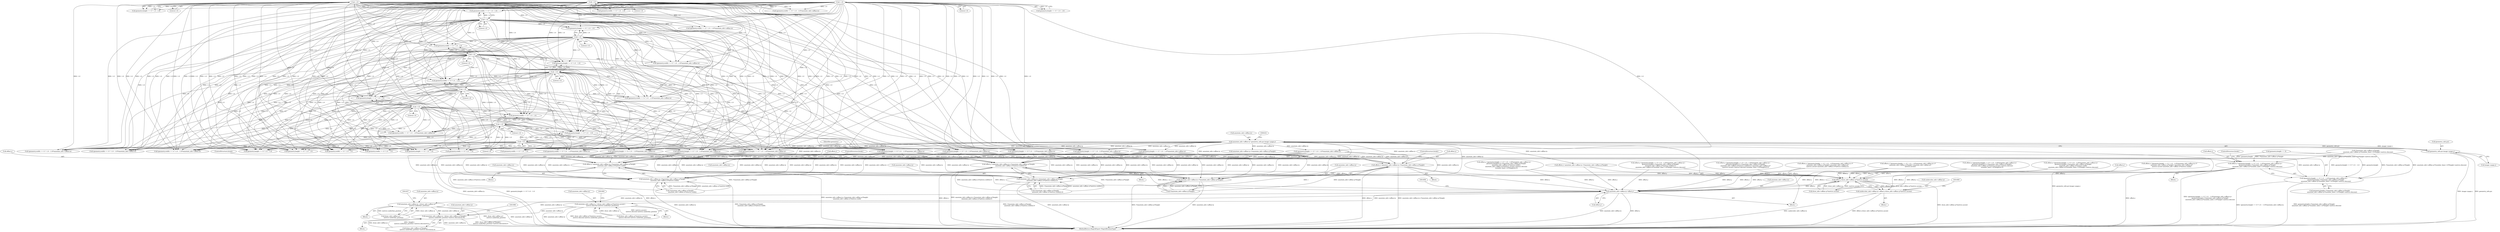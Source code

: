 digraph "0_ImageMagick_f595a1985233c399a05c0c37cc41de16a90dd025@pointer" {
"1001273" [label="(Call,(geometry.height == 0 ? 1.0 : -1.0)*annotate_info->affine.ty)"];
"1001281" [label="(Call,-1.0)"];
"1001239" [label="(Call,-1.0)"];
"1000798" [label="(Call,-1.0)"];
"1000740" [label="(Call,-1.0)"];
"1001394" [label="(Call,-1.0)"];
"1001332" [label="(Call,-1.0)"];
"1000901" [label="(Call,-1.0)"];
"1000850" [label="(Call,-1.0)"];
"1001030" [label="(Call,-1.0)"];
"1000961" [label="(Call,-1.0)"];
"1000582" [label="(Call,-1.0)"];
"1000416" [label="(Call,annotate_info->affine.ty=geometry_info.psi-image->page.y)"];
"1000422" [label="(Call,geometry_info.psi-image->page.y)"];
"1001268" [label="(Call,offset.y=(geometry.height == 0 ? 1.0 : -1.0)*annotate_info->affine.ty+\n          geometry.height+i*annotate_info->affine.sy*height-\n          annotate_info->affine.sy*(number_lines-1.0)*height+metrics.descent)"];
"1001794" [label="(Call,offset.y-draw_info->affine.sy*metrics.ascent)"];
"1001788" [label="(Call,undercolor_info->affine.ty=offset.y-draw_info->affine.sy*metrics.ascent)"];
"1001848" [label="(Call,annotate_info->affine.ty=offset.y)"];
"1001876" [label="(Call,annotate_info->affine.ty-=(draw_info->affine.sy*(metrics.ascent+\n          metrics.descent-metrics.underline_position)))"];
"1001972" [label="(Call,annotate_info->affine.ty-=(draw_info->affine.sy*(height+\n          metrics.underline_position+metrics.descent)/2.0))"];
"1001921" [label="(Call,annotate_info->affine.ty-=(draw_info->affine.sy*\n            metrics.underline_position))"];
"1001272" [label="(Call,(geometry.height == 0 ? 1.0 : -1.0)*annotate_info->affine.ty+\n          geometry.height+i*annotate_info->affine.sy*height-\n          annotate_info->affine.sy*(number_lines-1.0)*height+metrics.descent)"];
"1001588" [label="(Call,offset.y=annotate_info->affine.ty+i*annotate_info->affine.sy*height)"];
"1001592" [label="(Call,annotate_info->affine.ty+i*annotate_info->affine.sy*height)"];
"1001641" [label="(Call,offset.y=annotate_info->affine.ty+i*annotate_info->affine.sy*height-\n          annotate_info->affine.rx*metrics.width/2.0)"];
"1001645" [label="(Call,annotate_info->affine.ty+i*annotate_info->affine.sy*height-\n          annotate_info->affine.rx*metrics.width/2.0)"];
"1001704" [label="(Call,offset.y=annotate_info->affine.ty+i*annotate_info->affine.sy*height-\n          annotate_info->affine.rx*metrics.width)"];
"1001708" [label="(Call,annotate_info->affine.ty+i*annotate_info->affine.sy*height-\n          annotate_info->affine.rx*metrics.width)"];
"1000422" [label="(Call,geometry_info.psi-image->page.y)"];
"1001239" [label="(Call,-1.0)"];
"1001232" [label="(Call,(geometry.width == 0 ? -1.0 : 1.0)*annotate_info->affine.tx)"];
"1000786" [label="(Call,offset.y=(geometry.height == 0 ? -1.0 : 1.0)*annotate_info->affine.ty+i*\n          annotate_info->affine.sy*height+annotate_info->affine.sy*\n          metrics.ascent-annotate_info->affine.rx*metrics.width)"];
"1001651" [label="(Call,i*annotate_info->affine.sy*height-\n          annotate_info->affine.rx*metrics.width/2.0)"];
"1001641" [label="(Call,offset.y=annotate_info->affine.ty+i*annotate_info->affine.sy*height-\n          annotate_info->affine.rx*metrics.width/2.0)"];
"1000799" [label="(Literal,1.0)"];
"1000532" [label="(Call,(geometry.width == 0 ? -1.0 : 1.0)*annotate_info->affine.tx)"];
"1001507" [label="(Call,(geometry.height == 0 ? 1.0 : -1.0)*annotate_info->affine.ty)"];
"1001162" [label="(Call,(geometry.height == 0 ? -1.0 : 1.0)*annotate_info->affine.ty)"];
"1001451" [label="(Call,geometry.width == 0 ? 1.0 : -1.0)"];
"1001598" [label="(Call,i*annotate_info->affine.sy*height)"];
"1000844" [label="(Call,geometry.width == 0 ? -1.0 : 1.0)"];
"1001381" [label="(Call,offset.y=(geometry.height == 0 ? 1.0 : -1.0)*annotate_info->affine.ty+\n          geometry.height+i*annotate_info->affine.sy*height-\n          annotate_info->affine.rx*metrics.width/2.0-\n          annotate_info->affine.sy*(number_lines-1.0)*height+metrics.descent)"];
"1000901" [label="(Call,-1.0)"];
"1001283" [label="(Call,annotate_info->affine.ty)"];
"1001877" [label="(Call,annotate_info->affine.ty)"];
"1001921" [label="(Call,annotate_info->affine.ty-=(draw_info->affine.sy*\n            metrics.underline_position))"];
"1001274" [label="(Call,geometry.height == 0 ? 1.0 : -1.0)"];
"1001876" [label="(Call,annotate_info->affine.ty-=(draw_info->affine.sy*(metrics.ascent+\n          metrics.descent-metrics.underline_position)))"];
"1001920" [label="(Block,)"];
"1001292" [label="(Call,i*annotate_info->affine.sy*height-\n          annotate_info->affine.sy*(number_lines-1.0)*height+metrics.descent)"];
"1001023" [label="(Call,(geometry.height == 0 ? -1.0 : 1.0)*annotate_info->affine.ty)"];
"1001744" [label="(Block,)"];
"1001157" [label="(Call,offset.y=(geometry.height == 0 ? -1.0 : 1.0)*annotate_info->affine.ty+\n          geometry.height/2.0+i*annotate_info->affine.sy*height-\n          annotate_info->affine.rx*metrics.width+\n          annotate_info->affine.sy*(metrics.ascent+metrics.descent-\n          (number_lines-1.0)*height)/2.0)"];
"1000733" [label="(Call,geometry.width == 0 ? 1.0 : -1.0)"];
"1001450" [label="(Call,(geometry.width == 0 ? 1.0 : -1.0)*annotate_info->affine.tx)"];
"1000791" [label="(Call,(geometry.height == 0 ? -1.0 : 1.0)*annotate_info->affine.ty)"];
"1001288" [label="(Call,geometry.height+i*annotate_info->affine.sy*height-\n          annotate_info->affine.sy*(number_lines-1.0)*height+metrics.descent)"];
"1001568" [label="(Block,)"];
"1000955" [label="(Call,geometry.width == 0 ? -1.0 : 1.0)"];
"1000678" [label="(Call,(geometry.height == 0 ? -1.0 : 1.0)*annotate_info->affine.ty)"];
"1001607" [label="(ControlStructure,break;)"];
"1001733" [label="(ControlStructure,break;)"];
"1001849" [label="(Call,annotate_info->affine.ty)"];
"1001394" [label="(Call,-1.0)"];
"1001642" [label="(Call,offset.y)"];
"1001096" [label="(Call,geometry.width == 0 ? 1.0 : -1.0)"];
"1001024" [label="(Call,geometry.height == 0 ? -1.0 : 1.0)"];
"1001031" [label="(Literal,1.0)"];
"1001708" [label="(Call,annotate_info->affine.ty+i*annotate_info->affine.sy*height-\n          annotate_info->affine.rx*metrics.width)"];
"1001973" [label="(Call,annotate_info->affine.ty)"];
"1000902" [label="(Literal,1.0)"];
"1001798" [label="(Call,draw_info->affine.sy*metrics.ascent)"];
"1002025" [label="(MethodReturn,MagickExport MagickBooleanType)"];
"1001163" [label="(Call,geometry.height == 0 ? -1.0 : 1.0)"];
"1001674" [label="(Block,)"];
"1001972" [label="(Call,annotate_info->affine.ty-=(draw_info->affine.sy*(height+\n          metrics.underline_position+metrics.descent)/2.0))"];
"1001018" [label="(Call,offset.y=(geometry.height == 0 ? -1.0 : 1.0)*annotate_info->affine.ty+\n          geometry.height/2.0+i*annotate_info->affine.sy*height-\n          annotate_info->affine.rx*metrics.width/2.0+annotate_info->affine.sy*\n          (metrics.ascent+metrics.descent-(number_lines-1.0)*height)/2.0)"];
"1001704" [label="(Call,offset.y=annotate_info->affine.ty+i*annotate_info->affine.sy*height-\n          annotate_info->affine.rx*metrics.width)"];
"1000673" [label="(Call,offset.y=(geometry.height == 0 ? -1.0 : 1.0)*annotate_info->affine.ty+i*\n          annotate_info->affine.sy*height+annotate_info->affine.sy*\n          metrics.ascent-annotate_info->affine.rx*metrics.width/2.0)"];
"1001709" [label="(Call,annotate_info->affine.ty)"];
"1001971" [label="(Block,)"];
"1000416" [label="(Call,annotate_info->affine.ty=geometry_info.psi-image->page.y)"];
"1001593" [label="(Call,annotate_info->affine.ty)"];
"1001387" [label="(Call,geometry.height == 0 ? 1.0 : -1.0)"];
"1001922" [label="(Call,annotate_info->affine.ty)"];
"1001588" [label="(Call,offset.y=annotate_info->affine.ty+i*annotate_info->affine.sy*height)"];
"1001326" [label="(Call,geometry.width == 0 ? -1.0 : 1.0)"];
"1000505" [label="(Call,offset.y=annotate_info->affine.ty+i*annotate_info->affine.sy*height)"];
"1001705" [label="(Call,offset.y)"];
"1001788" [label="(Call,undercolor_info->affine.ty=offset.y-draw_info->affine.sy*metrics.ascent)"];
"1001333" [label="(Literal,1.0)"];
"1001672" [label="(ControlStructure,break;)"];
"1000423" [label="(Call,geometry_info.psi)"];
"1001325" [label="(Call,(geometry.width == 0 ? -1.0 : 1.0)*annotate_info->affine.tx)"];
"1000740" [label="(Call,-1.0)"];
"1001854" [label="(Call,offset.y)"];
"1001332" [label="(Call,-1.0)"];
"1001848" [label="(Call,annotate_info->affine.ty=offset.y)"];
"1000850" [label="(Call,-1.0)"];
"1000741" [label="(Literal,1.0)"];
"1001282" [label="(Literal,1.0)"];
"1000509" [label="(Call,annotate_info->affine.ty+i*annotate_info->affine.sy*height)"];
"1001978" [label="(Call,draw_info->affine.sy*(height+\n          metrics.underline_position+metrics.descent)/2.0)"];
"1000894" [label="(Call,(geometry.height == 0 ? -1.0 : 1.0)*annotate_info->affine.ty)"];
"1000617" [label="(Call,(geometry.width == 0 ? -1.0 : 1.0)*annotate_info->affine.tx)"];
"1000417" [label="(Call,annotate_info->affine.ty)"];
"1000533" [label="(Call,geometry.width == 0 ? -1.0 : 1.0)"];
"1000889" [label="(Call,offset.y=(geometry.height == 0 ? -1.0 : 1.0)*annotate_info->affine.ty+\n          geometry.height/2.0+i*annotate_info->affine.sy*height+\n          annotate_info->affine.sy*(metrics.ascent+metrics.descent-\n          (number_lines-1.0)*height)/2.0)"];
"1000583" [label="(Literal,1.0)"];
"1001269" [label="(Call,offset.y)"];
"1001646" [label="(Call,annotate_info->affine.ty)"];
"1001502" [label="(Call,offset.y=(geometry.height == 0 ? 1.0 : -1.0)*annotate_info->affine.ty+\n          geometry.height+i*annotate_info->affine.sy*height-\n          annotate_info->affine.rx*metrics.width-\n          annotate_info->affine.sy*(number_lines-1.0)*height+metrics.descent)"];
"1001795" [label="(Call,offset.y)"];
"1000895" [label="(Call,geometry.height == 0 ? -1.0 : 1.0)"];
"1001794" [label="(Call,offset.y-draw_info->affine.sy*metrics.ascent)"];
"1000792" [label="(Call,geometry.height == 0 ? -1.0 : 1.0)"];
"1000798" [label="(Call,-1.0)"];
"1001226" [label="(Block,)"];
"1001275" [label="(Call,geometry.height == 0)"];
"1001281" [label="(Call,-1.0)"];
"1001589" [label="(Call,offset.y)"];
"1001272" [label="(Call,(geometry.height == 0 ? 1.0 : -1.0)*annotate_info->affine.ty+\n          geometry.height+i*annotate_info->affine.sy*height-\n          annotate_info->affine.sy*(number_lines-1.0)*height+metrics.descent)"];
"1001508" [label="(Call,geometry.height == 0 ? 1.0 : -1.0)"];
"1001273" [label="(Call,(geometry.height == 0 ? 1.0 : -1.0)*annotate_info->affine.ty)"];
"1000570" [label="(Call,offset.y=(geometry.height == 0 ? -1.0 : 1.0)*annotate_info->affine.ty+i*\n          annotate_info->affine.sy*height+annotate_info->affine.sy*\n          metrics.ascent)"];
"1001395" [label="(Literal,1.0)"];
"1000618" [label="(Call,geometry.width == 0 ? -1.0 : 1.0)"];
"1000732" [label="(Call,(geometry.width == 0 ? 1.0 : -1.0)*annotate_info->affine.tx)"];
"1001317" [label="(ControlStructure,break;)"];
"1001386" [label="(Call,(geometry.height == 0 ? 1.0 : -1.0)*annotate_info->affine.ty)"];
"1000961" [label="(Call,-1.0)"];
"1001290" [label="(Identifier,geometry)"];
"1000392" [label="(Block,)"];
"1000576" [label="(Call,geometry.height == 0 ? -1.0 : 1.0)"];
"1000851" [label="(Literal,1.0)"];
"1001882" [label="(Call,draw_info->affine.sy*(metrics.ascent+\n          metrics.descent-metrics.underline_position))"];
"1001233" [label="(Call,geometry.width == 0 ? -1.0 : 1.0)"];
"1000962" [label="(Literal,1.0)"];
"1000575" [label="(Call,(geometry.height == 0 ? -1.0 : 1.0)*annotate_info->affine.ty)"];
"1001592" [label="(Call,annotate_info->affine.ty+i*annotate_info->affine.sy*height)"];
"1001789" [label="(Call,undercolor_info->affine.ty)"];
"1000843" [label="(Call,(geometry.width == 0 ? -1.0 : 1.0)*annotate_info->affine.tx)"];
"1000426" [label="(Call,image->page.y)"];
"1001030" [label="(Call,-1.0)"];
"1001875" [label="(Block,)"];
"1001095" [label="(Call,(geometry.width == 0 ? 1.0 : -1.0)*annotate_info->affine.tx)"];
"1001609" [label="(Block,)"];
"1001240" [label="(Literal,1.0)"];
"1000679" [label="(Call,geometry.height == 0 ? -1.0 : 1.0)"];
"1001268" [label="(Call,offset.y=(geometry.height == 0 ? 1.0 : -1.0)*annotate_info->affine.ty+\n          geometry.height+i*annotate_info->affine.sy*height-\n          annotate_info->affine.sy*(number_lines-1.0)*height+metrics.descent)"];
"1001645" [label="(Call,annotate_info->affine.ty+i*annotate_info->affine.sy*height-\n          annotate_info->affine.rx*metrics.width/2.0)"];
"1000954" [label="(Call,(geometry.width == 0 ? -1.0 : 1.0)*annotate_info->affine.tx)"];
"1001927" [label="(Call,draw_info->affine.sy*\n            metrics.underline_position)"];
"1000582" [label="(Call,-1.0)"];
"1001714" [label="(Call,i*annotate_info->affine.sy*height-\n          annotate_info->affine.rx*metrics.width)"];
"1001273" -> "1001272"  [label="AST: "];
"1001273" -> "1001283"  [label="CFG: "];
"1001274" -> "1001273"  [label="AST: "];
"1001283" -> "1001273"  [label="AST: "];
"1001290" -> "1001273"  [label="CFG: "];
"1001273" -> "1002025"  [label="DDG: annotate_info->affine.ty"];
"1001273" -> "1002025"  [label="DDG: geometry.height == 0 ? 1.0 : -1.0"];
"1001273" -> "1001268"  [label="DDG: geometry.height == 0 ? 1.0 : -1.0"];
"1001273" -> "1001268"  [label="DDG: annotate_info->affine.ty"];
"1001273" -> "1001272"  [label="DDG: geometry.height == 0 ? 1.0 : -1.0"];
"1001273" -> "1001272"  [label="DDG: annotate_info->affine.ty"];
"1001281" -> "1001273"  [label="DDG: 1.0"];
"1001239" -> "1001273"  [label="DDG: 1.0"];
"1000798" -> "1001273"  [label="DDG: 1.0"];
"1000740" -> "1001273"  [label="DDG: 1.0"];
"1001394" -> "1001273"  [label="DDG: 1.0"];
"1001332" -> "1001273"  [label="DDG: 1.0"];
"1000901" -> "1001273"  [label="DDG: 1.0"];
"1000850" -> "1001273"  [label="DDG: 1.0"];
"1001030" -> "1001273"  [label="DDG: 1.0"];
"1000961" -> "1001273"  [label="DDG: 1.0"];
"1000582" -> "1001273"  [label="DDG: 1.0"];
"1000416" -> "1001273"  [label="DDG: annotate_info->affine.ty"];
"1001273" -> "1001588"  [label="DDG: annotate_info->affine.ty"];
"1001273" -> "1001592"  [label="DDG: annotate_info->affine.ty"];
"1001273" -> "1001641"  [label="DDG: annotate_info->affine.ty"];
"1001273" -> "1001645"  [label="DDG: annotate_info->affine.ty"];
"1001273" -> "1001704"  [label="DDG: annotate_info->affine.ty"];
"1001273" -> "1001708"  [label="DDG: annotate_info->affine.ty"];
"1001281" -> "1001274"  [label="AST: "];
"1001281" -> "1001282"  [label="CFG: "];
"1001282" -> "1001281"  [label="AST: "];
"1001274" -> "1001281"  [label="CFG: "];
"1001281" -> "1000532"  [label="DDG: 1.0"];
"1001281" -> "1000533"  [label="DDG: 1.0"];
"1001281" -> "1000617"  [label="DDG: 1.0"];
"1001281" -> "1000618"  [label="DDG: 1.0"];
"1001281" -> "1000678"  [label="DDG: 1.0"];
"1001281" -> "1000679"  [label="DDG: 1.0"];
"1001281" -> "1001095"  [label="DDG: 1.0"];
"1001281" -> "1001096"  [label="DDG: 1.0"];
"1001281" -> "1001162"  [label="DDG: 1.0"];
"1001281" -> "1001163"  [label="DDG: 1.0"];
"1001281" -> "1001274"  [label="DDG: 1.0"];
"1001281" -> "1001450"  [label="DDG: 1.0"];
"1001281" -> "1001451"  [label="DDG: 1.0"];
"1001281" -> "1001507"  [label="DDG: 1.0"];
"1001281" -> "1001508"  [label="DDG: 1.0"];
"1001239" -> "1001233"  [label="AST: "];
"1001239" -> "1001240"  [label="CFG: "];
"1001240" -> "1001239"  [label="AST: "];
"1001233" -> "1001239"  [label="CFG: "];
"1001239" -> "1000532"  [label="DDG: 1.0"];
"1001239" -> "1000533"  [label="DDG: 1.0"];
"1001239" -> "1000617"  [label="DDG: 1.0"];
"1001239" -> "1000618"  [label="DDG: 1.0"];
"1001239" -> "1000678"  [label="DDG: 1.0"];
"1001239" -> "1000679"  [label="DDG: 1.0"];
"1001239" -> "1001095"  [label="DDG: 1.0"];
"1001239" -> "1001096"  [label="DDG: 1.0"];
"1001239" -> "1001162"  [label="DDG: 1.0"];
"1001239" -> "1001163"  [label="DDG: 1.0"];
"1001239" -> "1001232"  [label="DDG: 1.0"];
"1001239" -> "1001233"  [label="DDG: 1.0"];
"1001239" -> "1001274"  [label="DDG: 1.0"];
"1001239" -> "1001450"  [label="DDG: 1.0"];
"1001239" -> "1001451"  [label="DDG: 1.0"];
"1001239" -> "1001507"  [label="DDG: 1.0"];
"1001239" -> "1001508"  [label="DDG: 1.0"];
"1000798" -> "1000792"  [label="AST: "];
"1000798" -> "1000799"  [label="CFG: "];
"1000799" -> "1000798"  [label="AST: "];
"1000792" -> "1000798"  [label="CFG: "];
"1000798" -> "1000532"  [label="DDG: 1.0"];
"1000798" -> "1000533"  [label="DDG: 1.0"];
"1000798" -> "1000617"  [label="DDG: 1.0"];
"1000798" -> "1000618"  [label="DDG: 1.0"];
"1000798" -> "1000678"  [label="DDG: 1.0"];
"1000798" -> "1000679"  [label="DDG: 1.0"];
"1000798" -> "1000791"  [label="DDG: 1.0"];
"1000798" -> "1000792"  [label="DDG: 1.0"];
"1000798" -> "1001095"  [label="DDG: 1.0"];
"1000798" -> "1001096"  [label="DDG: 1.0"];
"1000798" -> "1001162"  [label="DDG: 1.0"];
"1000798" -> "1001163"  [label="DDG: 1.0"];
"1000798" -> "1001232"  [label="DDG: 1.0"];
"1000798" -> "1001233"  [label="DDG: 1.0"];
"1000798" -> "1001274"  [label="DDG: 1.0"];
"1000798" -> "1001450"  [label="DDG: 1.0"];
"1000798" -> "1001451"  [label="DDG: 1.0"];
"1000798" -> "1001507"  [label="DDG: 1.0"];
"1000798" -> "1001508"  [label="DDG: 1.0"];
"1000740" -> "1000733"  [label="AST: "];
"1000740" -> "1000741"  [label="CFG: "];
"1000741" -> "1000740"  [label="AST: "];
"1000733" -> "1000740"  [label="CFG: "];
"1000740" -> "1000532"  [label="DDG: 1.0"];
"1000740" -> "1000533"  [label="DDG: 1.0"];
"1000740" -> "1000617"  [label="DDG: 1.0"];
"1000740" -> "1000618"  [label="DDG: 1.0"];
"1000740" -> "1000678"  [label="DDG: 1.0"];
"1000740" -> "1000679"  [label="DDG: 1.0"];
"1000740" -> "1000732"  [label="DDG: 1.0"];
"1000740" -> "1000733"  [label="DDG: 1.0"];
"1000740" -> "1000791"  [label="DDG: 1.0"];
"1000740" -> "1000792"  [label="DDG: 1.0"];
"1000740" -> "1001095"  [label="DDG: 1.0"];
"1000740" -> "1001096"  [label="DDG: 1.0"];
"1000740" -> "1001162"  [label="DDG: 1.0"];
"1000740" -> "1001163"  [label="DDG: 1.0"];
"1000740" -> "1001232"  [label="DDG: 1.0"];
"1000740" -> "1001233"  [label="DDG: 1.0"];
"1000740" -> "1001274"  [label="DDG: 1.0"];
"1000740" -> "1001450"  [label="DDG: 1.0"];
"1000740" -> "1001451"  [label="DDG: 1.0"];
"1000740" -> "1001507"  [label="DDG: 1.0"];
"1000740" -> "1001508"  [label="DDG: 1.0"];
"1001394" -> "1001387"  [label="AST: "];
"1001394" -> "1001395"  [label="CFG: "];
"1001395" -> "1001394"  [label="AST: "];
"1001387" -> "1001394"  [label="CFG: "];
"1001394" -> "1000532"  [label="DDG: 1.0"];
"1001394" -> "1000533"  [label="DDG: 1.0"];
"1001394" -> "1000617"  [label="DDG: 1.0"];
"1001394" -> "1000618"  [label="DDG: 1.0"];
"1001394" -> "1000678"  [label="DDG: 1.0"];
"1001394" -> "1000679"  [label="DDG: 1.0"];
"1001394" -> "1000732"  [label="DDG: 1.0"];
"1001394" -> "1000733"  [label="DDG: 1.0"];
"1001394" -> "1000791"  [label="DDG: 1.0"];
"1001394" -> "1000792"  [label="DDG: 1.0"];
"1001394" -> "1001095"  [label="DDG: 1.0"];
"1001394" -> "1001096"  [label="DDG: 1.0"];
"1001394" -> "1001162"  [label="DDG: 1.0"];
"1001394" -> "1001163"  [label="DDG: 1.0"];
"1001394" -> "1001232"  [label="DDG: 1.0"];
"1001394" -> "1001233"  [label="DDG: 1.0"];
"1001394" -> "1001274"  [label="DDG: 1.0"];
"1001394" -> "1001386"  [label="DDG: 1.0"];
"1001394" -> "1001387"  [label="DDG: 1.0"];
"1001394" -> "1001450"  [label="DDG: 1.0"];
"1001394" -> "1001451"  [label="DDG: 1.0"];
"1001394" -> "1001507"  [label="DDG: 1.0"];
"1001394" -> "1001508"  [label="DDG: 1.0"];
"1001332" -> "1001326"  [label="AST: "];
"1001332" -> "1001333"  [label="CFG: "];
"1001333" -> "1001332"  [label="AST: "];
"1001326" -> "1001332"  [label="CFG: "];
"1001332" -> "1000532"  [label="DDG: 1.0"];
"1001332" -> "1000533"  [label="DDG: 1.0"];
"1001332" -> "1000617"  [label="DDG: 1.0"];
"1001332" -> "1000618"  [label="DDG: 1.0"];
"1001332" -> "1000678"  [label="DDG: 1.0"];
"1001332" -> "1000679"  [label="DDG: 1.0"];
"1001332" -> "1000732"  [label="DDG: 1.0"];
"1001332" -> "1000733"  [label="DDG: 1.0"];
"1001332" -> "1000791"  [label="DDG: 1.0"];
"1001332" -> "1000792"  [label="DDG: 1.0"];
"1001332" -> "1001095"  [label="DDG: 1.0"];
"1001332" -> "1001096"  [label="DDG: 1.0"];
"1001332" -> "1001162"  [label="DDG: 1.0"];
"1001332" -> "1001163"  [label="DDG: 1.0"];
"1001332" -> "1001232"  [label="DDG: 1.0"];
"1001332" -> "1001233"  [label="DDG: 1.0"];
"1001332" -> "1001274"  [label="DDG: 1.0"];
"1001332" -> "1001325"  [label="DDG: 1.0"];
"1001332" -> "1001326"  [label="DDG: 1.0"];
"1001332" -> "1001386"  [label="DDG: 1.0"];
"1001332" -> "1001387"  [label="DDG: 1.0"];
"1001332" -> "1001450"  [label="DDG: 1.0"];
"1001332" -> "1001451"  [label="DDG: 1.0"];
"1001332" -> "1001507"  [label="DDG: 1.0"];
"1001332" -> "1001508"  [label="DDG: 1.0"];
"1000901" -> "1000895"  [label="AST: "];
"1000901" -> "1000902"  [label="CFG: "];
"1000902" -> "1000901"  [label="AST: "];
"1000895" -> "1000901"  [label="CFG: "];
"1000901" -> "1000532"  [label="DDG: 1.0"];
"1000901" -> "1000533"  [label="DDG: 1.0"];
"1000901" -> "1000617"  [label="DDG: 1.0"];
"1000901" -> "1000618"  [label="DDG: 1.0"];
"1000901" -> "1000678"  [label="DDG: 1.0"];
"1000901" -> "1000679"  [label="DDG: 1.0"];
"1000901" -> "1000732"  [label="DDG: 1.0"];
"1000901" -> "1000733"  [label="DDG: 1.0"];
"1000901" -> "1000791"  [label="DDG: 1.0"];
"1000901" -> "1000792"  [label="DDG: 1.0"];
"1000901" -> "1000894"  [label="DDG: 1.0"];
"1000901" -> "1000895"  [label="DDG: 1.0"];
"1000901" -> "1001095"  [label="DDG: 1.0"];
"1000901" -> "1001096"  [label="DDG: 1.0"];
"1000901" -> "1001162"  [label="DDG: 1.0"];
"1000901" -> "1001163"  [label="DDG: 1.0"];
"1000901" -> "1001232"  [label="DDG: 1.0"];
"1000901" -> "1001233"  [label="DDG: 1.0"];
"1000901" -> "1001274"  [label="DDG: 1.0"];
"1000901" -> "1001325"  [label="DDG: 1.0"];
"1000901" -> "1001326"  [label="DDG: 1.0"];
"1000901" -> "1001386"  [label="DDG: 1.0"];
"1000901" -> "1001387"  [label="DDG: 1.0"];
"1000901" -> "1001450"  [label="DDG: 1.0"];
"1000901" -> "1001451"  [label="DDG: 1.0"];
"1000901" -> "1001507"  [label="DDG: 1.0"];
"1000901" -> "1001508"  [label="DDG: 1.0"];
"1000850" -> "1000844"  [label="AST: "];
"1000850" -> "1000851"  [label="CFG: "];
"1000851" -> "1000850"  [label="AST: "];
"1000844" -> "1000850"  [label="CFG: "];
"1000850" -> "1000532"  [label="DDG: 1.0"];
"1000850" -> "1000533"  [label="DDG: 1.0"];
"1000850" -> "1000617"  [label="DDG: 1.0"];
"1000850" -> "1000618"  [label="DDG: 1.0"];
"1000850" -> "1000678"  [label="DDG: 1.0"];
"1000850" -> "1000679"  [label="DDG: 1.0"];
"1000850" -> "1000732"  [label="DDG: 1.0"];
"1000850" -> "1000733"  [label="DDG: 1.0"];
"1000850" -> "1000791"  [label="DDG: 1.0"];
"1000850" -> "1000792"  [label="DDG: 1.0"];
"1000850" -> "1000843"  [label="DDG: 1.0"];
"1000850" -> "1000844"  [label="DDG: 1.0"];
"1000850" -> "1000894"  [label="DDG: 1.0"];
"1000850" -> "1000895"  [label="DDG: 1.0"];
"1000850" -> "1001095"  [label="DDG: 1.0"];
"1000850" -> "1001096"  [label="DDG: 1.0"];
"1000850" -> "1001162"  [label="DDG: 1.0"];
"1000850" -> "1001163"  [label="DDG: 1.0"];
"1000850" -> "1001232"  [label="DDG: 1.0"];
"1000850" -> "1001233"  [label="DDG: 1.0"];
"1000850" -> "1001274"  [label="DDG: 1.0"];
"1000850" -> "1001325"  [label="DDG: 1.0"];
"1000850" -> "1001326"  [label="DDG: 1.0"];
"1000850" -> "1001386"  [label="DDG: 1.0"];
"1000850" -> "1001387"  [label="DDG: 1.0"];
"1000850" -> "1001450"  [label="DDG: 1.0"];
"1000850" -> "1001451"  [label="DDG: 1.0"];
"1000850" -> "1001507"  [label="DDG: 1.0"];
"1000850" -> "1001508"  [label="DDG: 1.0"];
"1001030" -> "1001024"  [label="AST: "];
"1001030" -> "1001031"  [label="CFG: "];
"1001031" -> "1001030"  [label="AST: "];
"1001024" -> "1001030"  [label="CFG: "];
"1001030" -> "1000532"  [label="DDG: 1.0"];
"1001030" -> "1000533"  [label="DDG: 1.0"];
"1001030" -> "1000617"  [label="DDG: 1.0"];
"1001030" -> "1000618"  [label="DDG: 1.0"];
"1001030" -> "1000678"  [label="DDG: 1.0"];
"1001030" -> "1000679"  [label="DDG: 1.0"];
"1001030" -> "1000732"  [label="DDG: 1.0"];
"1001030" -> "1000733"  [label="DDG: 1.0"];
"1001030" -> "1000791"  [label="DDG: 1.0"];
"1001030" -> "1000792"  [label="DDG: 1.0"];
"1001030" -> "1000843"  [label="DDG: 1.0"];
"1001030" -> "1000844"  [label="DDG: 1.0"];
"1001030" -> "1000894"  [label="DDG: 1.0"];
"1001030" -> "1000895"  [label="DDG: 1.0"];
"1001030" -> "1001023"  [label="DDG: 1.0"];
"1001030" -> "1001024"  [label="DDG: 1.0"];
"1001030" -> "1001095"  [label="DDG: 1.0"];
"1001030" -> "1001096"  [label="DDG: 1.0"];
"1001030" -> "1001162"  [label="DDG: 1.0"];
"1001030" -> "1001163"  [label="DDG: 1.0"];
"1001030" -> "1001232"  [label="DDG: 1.0"];
"1001030" -> "1001233"  [label="DDG: 1.0"];
"1001030" -> "1001274"  [label="DDG: 1.0"];
"1001030" -> "1001325"  [label="DDG: 1.0"];
"1001030" -> "1001326"  [label="DDG: 1.0"];
"1001030" -> "1001386"  [label="DDG: 1.0"];
"1001030" -> "1001387"  [label="DDG: 1.0"];
"1001030" -> "1001450"  [label="DDG: 1.0"];
"1001030" -> "1001451"  [label="DDG: 1.0"];
"1001030" -> "1001507"  [label="DDG: 1.0"];
"1001030" -> "1001508"  [label="DDG: 1.0"];
"1000961" -> "1000955"  [label="AST: "];
"1000961" -> "1000962"  [label="CFG: "];
"1000962" -> "1000961"  [label="AST: "];
"1000955" -> "1000961"  [label="CFG: "];
"1000961" -> "1000532"  [label="DDG: 1.0"];
"1000961" -> "1000533"  [label="DDG: 1.0"];
"1000961" -> "1000617"  [label="DDG: 1.0"];
"1000961" -> "1000618"  [label="DDG: 1.0"];
"1000961" -> "1000678"  [label="DDG: 1.0"];
"1000961" -> "1000679"  [label="DDG: 1.0"];
"1000961" -> "1000732"  [label="DDG: 1.0"];
"1000961" -> "1000733"  [label="DDG: 1.0"];
"1000961" -> "1000791"  [label="DDG: 1.0"];
"1000961" -> "1000792"  [label="DDG: 1.0"];
"1000961" -> "1000843"  [label="DDG: 1.0"];
"1000961" -> "1000844"  [label="DDG: 1.0"];
"1000961" -> "1000894"  [label="DDG: 1.0"];
"1000961" -> "1000895"  [label="DDG: 1.0"];
"1000961" -> "1000954"  [label="DDG: 1.0"];
"1000961" -> "1000955"  [label="DDG: 1.0"];
"1000961" -> "1001023"  [label="DDG: 1.0"];
"1000961" -> "1001024"  [label="DDG: 1.0"];
"1000961" -> "1001095"  [label="DDG: 1.0"];
"1000961" -> "1001096"  [label="DDG: 1.0"];
"1000961" -> "1001162"  [label="DDG: 1.0"];
"1000961" -> "1001163"  [label="DDG: 1.0"];
"1000961" -> "1001232"  [label="DDG: 1.0"];
"1000961" -> "1001233"  [label="DDG: 1.0"];
"1000961" -> "1001274"  [label="DDG: 1.0"];
"1000961" -> "1001325"  [label="DDG: 1.0"];
"1000961" -> "1001326"  [label="DDG: 1.0"];
"1000961" -> "1001386"  [label="DDG: 1.0"];
"1000961" -> "1001387"  [label="DDG: 1.0"];
"1000961" -> "1001450"  [label="DDG: 1.0"];
"1000961" -> "1001451"  [label="DDG: 1.0"];
"1000961" -> "1001507"  [label="DDG: 1.0"];
"1000961" -> "1001508"  [label="DDG: 1.0"];
"1000582" -> "1000576"  [label="AST: "];
"1000582" -> "1000583"  [label="CFG: "];
"1000583" -> "1000582"  [label="AST: "];
"1000576" -> "1000582"  [label="CFG: "];
"1000582" -> "1000532"  [label="DDG: 1.0"];
"1000582" -> "1000533"  [label="DDG: 1.0"];
"1000582" -> "1000575"  [label="DDG: 1.0"];
"1000582" -> "1000576"  [label="DDG: 1.0"];
"1000582" -> "1000617"  [label="DDG: 1.0"];
"1000582" -> "1000618"  [label="DDG: 1.0"];
"1000582" -> "1000678"  [label="DDG: 1.0"];
"1000582" -> "1000679"  [label="DDG: 1.0"];
"1000582" -> "1000732"  [label="DDG: 1.0"];
"1000582" -> "1000733"  [label="DDG: 1.0"];
"1000582" -> "1000791"  [label="DDG: 1.0"];
"1000582" -> "1000792"  [label="DDG: 1.0"];
"1000582" -> "1000843"  [label="DDG: 1.0"];
"1000582" -> "1000844"  [label="DDG: 1.0"];
"1000582" -> "1000894"  [label="DDG: 1.0"];
"1000582" -> "1000895"  [label="DDG: 1.0"];
"1000582" -> "1000954"  [label="DDG: 1.0"];
"1000582" -> "1000955"  [label="DDG: 1.0"];
"1000582" -> "1001023"  [label="DDG: 1.0"];
"1000582" -> "1001024"  [label="DDG: 1.0"];
"1000582" -> "1001095"  [label="DDG: 1.0"];
"1000582" -> "1001096"  [label="DDG: 1.0"];
"1000582" -> "1001162"  [label="DDG: 1.0"];
"1000582" -> "1001163"  [label="DDG: 1.0"];
"1000582" -> "1001232"  [label="DDG: 1.0"];
"1000582" -> "1001233"  [label="DDG: 1.0"];
"1000582" -> "1001274"  [label="DDG: 1.0"];
"1000582" -> "1001325"  [label="DDG: 1.0"];
"1000582" -> "1001326"  [label="DDG: 1.0"];
"1000582" -> "1001386"  [label="DDG: 1.0"];
"1000582" -> "1001387"  [label="DDG: 1.0"];
"1000582" -> "1001450"  [label="DDG: 1.0"];
"1000582" -> "1001451"  [label="DDG: 1.0"];
"1000582" -> "1001507"  [label="DDG: 1.0"];
"1000582" -> "1001508"  [label="DDG: 1.0"];
"1000416" -> "1000392"  [label="AST: "];
"1000416" -> "1000422"  [label="CFG: "];
"1000417" -> "1000416"  [label="AST: "];
"1000422" -> "1000416"  [label="AST: "];
"1000432" -> "1000416"  [label="CFG: "];
"1000416" -> "1002025"  [label="DDG: geometry_info.psi-image->page.y"];
"1000422" -> "1000416"  [label="DDG: geometry_info.psi"];
"1000422" -> "1000416"  [label="DDG: image->page.y"];
"1000416" -> "1000505"  [label="DDG: annotate_info->affine.ty"];
"1000416" -> "1000509"  [label="DDG: annotate_info->affine.ty"];
"1000416" -> "1000575"  [label="DDG: annotate_info->affine.ty"];
"1000416" -> "1000678"  [label="DDG: annotate_info->affine.ty"];
"1000416" -> "1000791"  [label="DDG: annotate_info->affine.ty"];
"1000416" -> "1000894"  [label="DDG: annotate_info->affine.ty"];
"1000416" -> "1001023"  [label="DDG: annotate_info->affine.ty"];
"1000416" -> "1001162"  [label="DDG: annotate_info->affine.ty"];
"1000416" -> "1001386"  [label="DDG: annotate_info->affine.ty"];
"1000416" -> "1001507"  [label="DDG: annotate_info->affine.ty"];
"1000416" -> "1001588"  [label="DDG: annotate_info->affine.ty"];
"1000416" -> "1001592"  [label="DDG: annotate_info->affine.ty"];
"1000416" -> "1001641"  [label="DDG: annotate_info->affine.ty"];
"1000416" -> "1001645"  [label="DDG: annotate_info->affine.ty"];
"1000416" -> "1001704"  [label="DDG: annotate_info->affine.ty"];
"1000416" -> "1001708"  [label="DDG: annotate_info->affine.ty"];
"1000422" -> "1000426"  [label="CFG: "];
"1000423" -> "1000422"  [label="AST: "];
"1000426" -> "1000422"  [label="AST: "];
"1000422" -> "1002025"  [label="DDG: image->page.y"];
"1000422" -> "1002025"  [label="DDG: geometry_info.psi"];
"1001268" -> "1001226"  [label="AST: "];
"1001268" -> "1001272"  [label="CFG: "];
"1001269" -> "1001268"  [label="AST: "];
"1001272" -> "1001268"  [label="AST: "];
"1001317" -> "1001268"  [label="CFG: "];
"1001268" -> "1002025"  [label="DDG: (geometry.height == 0 ? 1.0 : -1.0)*annotate_info->affine.ty+\n          geometry.height+i*annotate_info->affine.sy*height-\n          annotate_info->affine.sy*(number_lines-1.0)*height+metrics.descent"];
"1001268" -> "1002025"  [label="DDG: offset.y"];
"1001275" -> "1001268"  [label="DDG: geometry.height"];
"1001292" -> "1001268"  [label="DDG: i*annotate_info->affine.sy*height"];
"1001292" -> "1001268"  [label="DDG: annotate_info->affine.sy*(number_lines-1.0)*height+metrics.descent"];
"1001268" -> "1001794"  [label="DDG: offset.y"];
"1001268" -> "1001848"  [label="DDG: offset.y"];
"1001794" -> "1001788"  [label="AST: "];
"1001794" -> "1001798"  [label="CFG: "];
"1001795" -> "1001794"  [label="AST: "];
"1001798" -> "1001794"  [label="AST: "];
"1001788" -> "1001794"  [label="CFG: "];
"1001794" -> "1002025"  [label="DDG: draw_info->affine.sy*metrics.ascent"];
"1001794" -> "1001788"  [label="DDG: offset.y"];
"1001794" -> "1001788"  [label="DDG: draw_info->affine.sy*metrics.ascent"];
"1000570" -> "1001794"  [label="DDG: offset.y"];
"1001704" -> "1001794"  [label="DDG: offset.y"];
"1000505" -> "1001794"  [label="DDG: offset.y"];
"1001588" -> "1001794"  [label="DDG: offset.y"];
"1000889" -> "1001794"  [label="DDG: offset.y"];
"1000673" -> "1001794"  [label="DDG: offset.y"];
"1000786" -> "1001794"  [label="DDG: offset.y"];
"1001157" -> "1001794"  [label="DDG: offset.y"];
"1001502" -> "1001794"  [label="DDG: offset.y"];
"1001381" -> "1001794"  [label="DDG: offset.y"];
"1001018" -> "1001794"  [label="DDG: offset.y"];
"1001641" -> "1001794"  [label="DDG: offset.y"];
"1001798" -> "1001794"  [label="DDG: draw_info->affine.sy"];
"1001798" -> "1001794"  [label="DDG: metrics.ascent"];
"1001794" -> "1001848"  [label="DDG: offset.y"];
"1001788" -> "1001744"  [label="AST: "];
"1001789" -> "1001788"  [label="AST: "];
"1001808" -> "1001788"  [label="CFG: "];
"1001788" -> "1002025"  [label="DDG: offset.y-draw_info->affine.sy*metrics.ascent"];
"1001788" -> "1002025"  [label="DDG: undercolor_info->affine.ty"];
"1001848" -> "1000392"  [label="AST: "];
"1001848" -> "1001854"  [label="CFG: "];
"1001849" -> "1001848"  [label="AST: "];
"1001854" -> "1001848"  [label="AST: "];
"1001858" -> "1001848"  [label="CFG: "];
"1001848" -> "1002025"  [label="DDG: offset.y"];
"1001848" -> "1002025"  [label="DDG: annotate_info->affine.ty"];
"1000570" -> "1001848"  [label="DDG: offset.y"];
"1001704" -> "1001848"  [label="DDG: offset.y"];
"1000505" -> "1001848"  [label="DDG: offset.y"];
"1001588" -> "1001848"  [label="DDG: offset.y"];
"1000889" -> "1001848"  [label="DDG: offset.y"];
"1000673" -> "1001848"  [label="DDG: offset.y"];
"1000786" -> "1001848"  [label="DDG: offset.y"];
"1001157" -> "1001848"  [label="DDG: offset.y"];
"1001502" -> "1001848"  [label="DDG: offset.y"];
"1001381" -> "1001848"  [label="DDG: offset.y"];
"1001018" -> "1001848"  [label="DDG: offset.y"];
"1001641" -> "1001848"  [label="DDG: offset.y"];
"1001848" -> "1001876"  [label="DDG: annotate_info->affine.ty"];
"1001848" -> "1001921"  [label="DDG: annotate_info->affine.ty"];
"1001848" -> "1001972"  [label="DDG: annotate_info->affine.ty"];
"1001876" -> "1001875"  [label="AST: "];
"1001876" -> "1001882"  [label="CFG: "];
"1001877" -> "1001876"  [label="AST: "];
"1001882" -> "1001876"  [label="AST: "];
"1001900" -> "1001876"  [label="CFG: "];
"1001876" -> "1002025"  [label="DDG: annotate_info->affine.ty"];
"1001876" -> "1002025"  [label="DDG: draw_info->affine.sy*(metrics.ascent+\n          metrics.descent-metrics.underline_position)"];
"1001882" -> "1001876"  [label="DDG: draw_info->affine.sy"];
"1001882" -> "1001876"  [label="DDG: metrics.ascent+\n          metrics.descent-metrics.underline_position"];
"1001876" -> "1001972"  [label="DDG: annotate_info->affine.ty"];
"1001972" -> "1001971"  [label="AST: "];
"1001972" -> "1001978"  [label="CFG: "];
"1001973" -> "1001972"  [label="AST: "];
"1001978" -> "1001972"  [label="AST: "];
"1001996" -> "1001972"  [label="CFG: "];
"1001972" -> "1002025"  [label="DDG: draw_info->affine.sy*(height+\n          metrics.underline_position+metrics.descent)/2.0"];
"1001972" -> "1002025"  [label="DDG: annotate_info->affine.ty"];
"1001978" -> "1001972"  [label="DDG: draw_info->affine.sy"];
"1001978" -> "1001972"  [label="DDG: (height+\n          metrics.underline_position+metrics.descent)/2.0"];
"1001921" -> "1001972"  [label="DDG: annotate_info->affine.ty"];
"1001921" -> "1001920"  [label="AST: "];
"1001921" -> "1001927"  [label="CFG: "];
"1001922" -> "1001921"  [label="AST: "];
"1001927" -> "1001921"  [label="AST: "];
"1001937" -> "1001921"  [label="CFG: "];
"1001921" -> "1002025"  [label="DDG: annotate_info->affine.ty"];
"1001921" -> "1002025"  [label="DDG: draw_info->affine.sy*\n            metrics.underline_position"];
"1001927" -> "1001921"  [label="DDG: draw_info->affine.sy"];
"1001927" -> "1001921"  [label="DDG: metrics.underline_position"];
"1001272" -> "1001288"  [label="CFG: "];
"1001288" -> "1001272"  [label="AST: "];
"1001272" -> "1002025"  [label="DDG: (geometry.height == 0 ? 1.0 : -1.0)*annotate_info->affine.ty"];
"1001272" -> "1002025"  [label="DDG: geometry.height+i*annotate_info->affine.sy*height-\n          annotate_info->affine.sy*(number_lines-1.0)*height+metrics.descent"];
"1001275" -> "1001272"  [label="DDG: geometry.height"];
"1001292" -> "1001272"  [label="DDG: i*annotate_info->affine.sy*height"];
"1001292" -> "1001272"  [label="DDG: annotate_info->affine.sy*(number_lines-1.0)*height+metrics.descent"];
"1001588" -> "1001568"  [label="AST: "];
"1001588" -> "1001592"  [label="CFG: "];
"1001589" -> "1001588"  [label="AST: "];
"1001592" -> "1001588"  [label="AST: "];
"1001607" -> "1001588"  [label="CFG: "];
"1001588" -> "1002025"  [label="DDG: offset.y"];
"1001588" -> "1002025"  [label="DDG: annotate_info->affine.ty+i*annotate_info->affine.sy*height"];
"1001507" -> "1001588"  [label="DDG: annotate_info->affine.ty"];
"1001162" -> "1001588"  [label="DDG: annotate_info->affine.ty"];
"1000894" -> "1001588"  [label="DDG: annotate_info->affine.ty"];
"1001023" -> "1001588"  [label="DDG: annotate_info->affine.ty"];
"1000678" -> "1001588"  [label="DDG: annotate_info->affine.ty"];
"1000791" -> "1001588"  [label="DDG: annotate_info->affine.ty"];
"1000575" -> "1001588"  [label="DDG: annotate_info->affine.ty"];
"1001386" -> "1001588"  [label="DDG: annotate_info->affine.ty"];
"1001598" -> "1001588"  [label="DDG: i"];
"1001598" -> "1001588"  [label="DDG: annotate_info->affine.sy*height"];
"1001592" -> "1001598"  [label="CFG: "];
"1001593" -> "1001592"  [label="AST: "];
"1001598" -> "1001592"  [label="AST: "];
"1001592" -> "1002025"  [label="DDG: annotate_info->affine.ty"];
"1001592" -> "1002025"  [label="DDG: i*annotate_info->affine.sy*height"];
"1001507" -> "1001592"  [label="DDG: annotate_info->affine.ty"];
"1001162" -> "1001592"  [label="DDG: annotate_info->affine.ty"];
"1000894" -> "1001592"  [label="DDG: annotate_info->affine.ty"];
"1001023" -> "1001592"  [label="DDG: annotate_info->affine.ty"];
"1000678" -> "1001592"  [label="DDG: annotate_info->affine.ty"];
"1000791" -> "1001592"  [label="DDG: annotate_info->affine.ty"];
"1000575" -> "1001592"  [label="DDG: annotate_info->affine.ty"];
"1001386" -> "1001592"  [label="DDG: annotate_info->affine.ty"];
"1001598" -> "1001592"  [label="DDG: i"];
"1001598" -> "1001592"  [label="DDG: annotate_info->affine.sy*height"];
"1001641" -> "1001609"  [label="AST: "];
"1001641" -> "1001645"  [label="CFG: "];
"1001642" -> "1001641"  [label="AST: "];
"1001645" -> "1001641"  [label="AST: "];
"1001672" -> "1001641"  [label="CFG: "];
"1001641" -> "1002025"  [label="DDG: annotate_info->affine.ty+i*annotate_info->affine.sy*height-\n          annotate_info->affine.rx*metrics.width/2.0"];
"1001641" -> "1002025"  [label="DDG: offset.y"];
"1001507" -> "1001641"  [label="DDG: annotate_info->affine.ty"];
"1001162" -> "1001641"  [label="DDG: annotate_info->affine.ty"];
"1000894" -> "1001641"  [label="DDG: annotate_info->affine.ty"];
"1001023" -> "1001641"  [label="DDG: annotate_info->affine.ty"];
"1000678" -> "1001641"  [label="DDG: annotate_info->affine.ty"];
"1000791" -> "1001641"  [label="DDG: annotate_info->affine.ty"];
"1000575" -> "1001641"  [label="DDG: annotate_info->affine.ty"];
"1001386" -> "1001641"  [label="DDG: annotate_info->affine.ty"];
"1001651" -> "1001641"  [label="DDG: i*annotate_info->affine.sy*height"];
"1001651" -> "1001641"  [label="DDG: annotate_info->affine.rx*metrics.width/2.0"];
"1001645" -> "1001651"  [label="CFG: "];
"1001646" -> "1001645"  [label="AST: "];
"1001651" -> "1001645"  [label="AST: "];
"1001645" -> "1002025"  [label="DDG: annotate_info->affine.ty"];
"1001645" -> "1002025"  [label="DDG: i*annotate_info->affine.sy*height-\n          annotate_info->affine.rx*metrics.width/2.0"];
"1001507" -> "1001645"  [label="DDG: annotate_info->affine.ty"];
"1001162" -> "1001645"  [label="DDG: annotate_info->affine.ty"];
"1000894" -> "1001645"  [label="DDG: annotate_info->affine.ty"];
"1001023" -> "1001645"  [label="DDG: annotate_info->affine.ty"];
"1000678" -> "1001645"  [label="DDG: annotate_info->affine.ty"];
"1000791" -> "1001645"  [label="DDG: annotate_info->affine.ty"];
"1000575" -> "1001645"  [label="DDG: annotate_info->affine.ty"];
"1001386" -> "1001645"  [label="DDG: annotate_info->affine.ty"];
"1001651" -> "1001645"  [label="DDG: i*annotate_info->affine.sy*height"];
"1001651" -> "1001645"  [label="DDG: annotate_info->affine.rx*metrics.width/2.0"];
"1001704" -> "1001674"  [label="AST: "];
"1001704" -> "1001708"  [label="CFG: "];
"1001705" -> "1001704"  [label="AST: "];
"1001708" -> "1001704"  [label="AST: "];
"1001733" -> "1001704"  [label="CFG: "];
"1001704" -> "1002025"  [label="DDG: offset.y"];
"1001704" -> "1002025"  [label="DDG: annotate_info->affine.ty+i*annotate_info->affine.sy*height-\n          annotate_info->affine.rx*metrics.width"];
"1001507" -> "1001704"  [label="DDG: annotate_info->affine.ty"];
"1001162" -> "1001704"  [label="DDG: annotate_info->affine.ty"];
"1000894" -> "1001704"  [label="DDG: annotate_info->affine.ty"];
"1001023" -> "1001704"  [label="DDG: annotate_info->affine.ty"];
"1000678" -> "1001704"  [label="DDG: annotate_info->affine.ty"];
"1000791" -> "1001704"  [label="DDG: annotate_info->affine.ty"];
"1000575" -> "1001704"  [label="DDG: annotate_info->affine.ty"];
"1001386" -> "1001704"  [label="DDG: annotate_info->affine.ty"];
"1001714" -> "1001704"  [label="DDG: i*annotate_info->affine.sy*height"];
"1001714" -> "1001704"  [label="DDG: annotate_info->affine.rx*metrics.width"];
"1001708" -> "1001714"  [label="CFG: "];
"1001709" -> "1001708"  [label="AST: "];
"1001714" -> "1001708"  [label="AST: "];
"1001708" -> "1002025"  [label="DDG: annotate_info->affine.ty"];
"1001708" -> "1002025"  [label="DDG: i*annotate_info->affine.sy*height-\n          annotate_info->affine.rx*metrics.width"];
"1001507" -> "1001708"  [label="DDG: annotate_info->affine.ty"];
"1001162" -> "1001708"  [label="DDG: annotate_info->affine.ty"];
"1000894" -> "1001708"  [label="DDG: annotate_info->affine.ty"];
"1001023" -> "1001708"  [label="DDG: annotate_info->affine.ty"];
"1000678" -> "1001708"  [label="DDG: annotate_info->affine.ty"];
"1000791" -> "1001708"  [label="DDG: annotate_info->affine.ty"];
"1000575" -> "1001708"  [label="DDG: annotate_info->affine.ty"];
"1001386" -> "1001708"  [label="DDG: annotate_info->affine.ty"];
"1001714" -> "1001708"  [label="DDG: i*annotate_info->affine.sy*height"];
"1001714" -> "1001708"  [label="DDG: annotate_info->affine.rx*metrics.width"];
}
